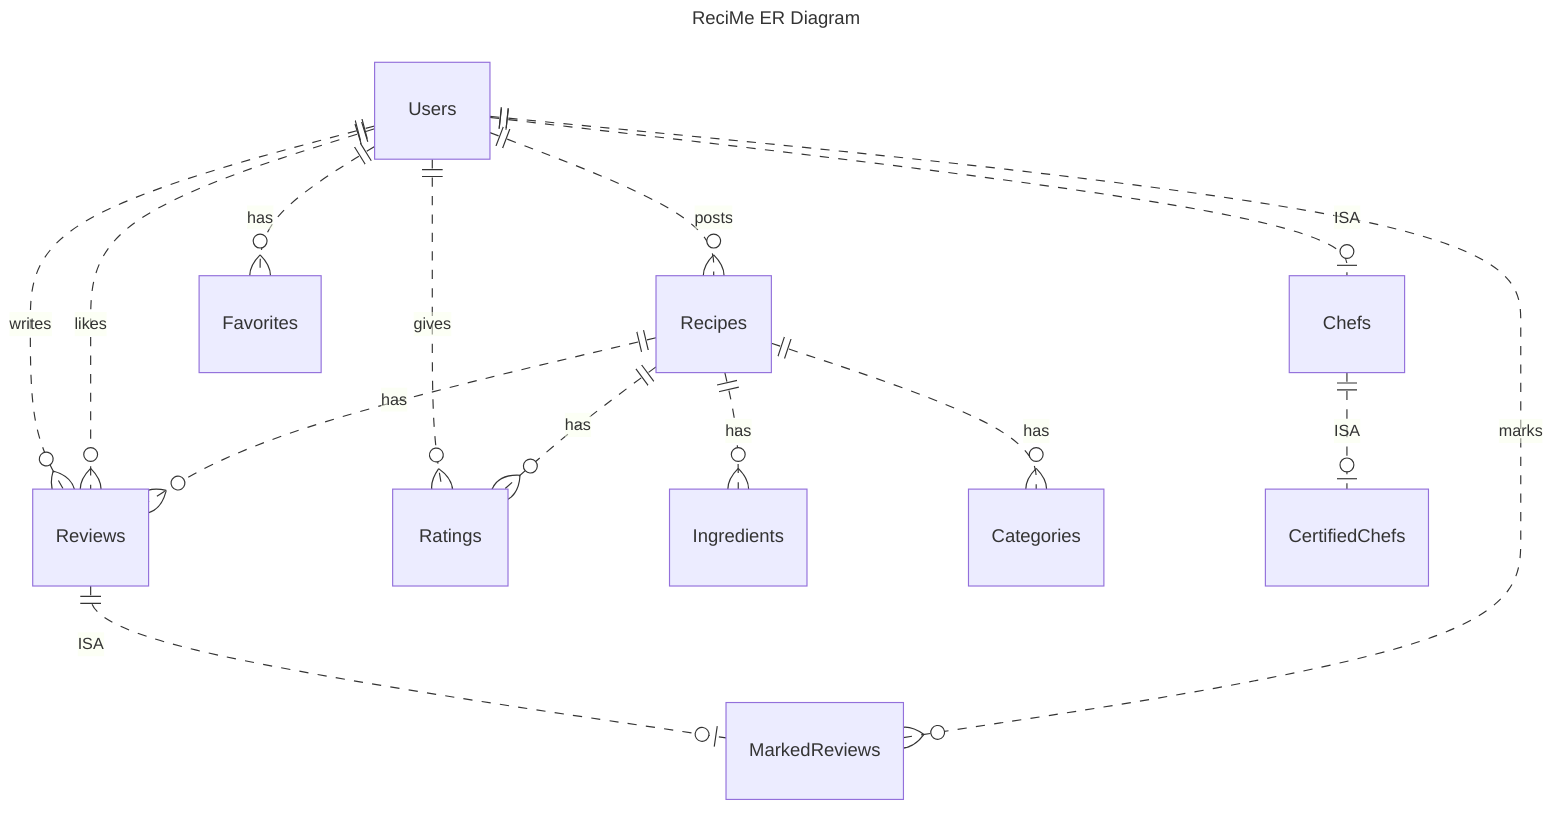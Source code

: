---
title: ReciMe ER Diagram
---
erDiagram
    Users ||..o| Chefs : ISA
    Users ||..o{ Recipes : posts
    Users ||..o{ Reviews : writes
    Users ||..o{ Reviews : likes
    Users ||..o{ Favorites : has
    Users ||..o{ Ratings : gives
    Recipes ||..o{ Reviews : has
    Recipes ||..o{ Ratings : has
    Recipes ||..o{ Ingredients : has
    Recipes ||..o{ Categories : has
    Reviews ||..o| MarkedReviews : ISA
    Users ||..o{ MarkedReviews : marks
    Chefs ||..o| CertifiedChefs : ISA